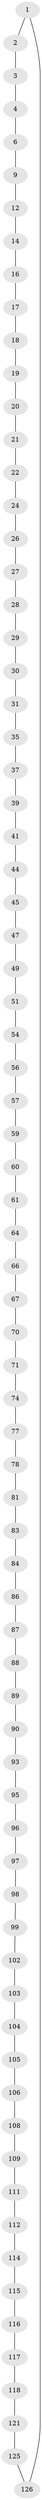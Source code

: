 // original degree distribution, {2: 1.0}
// Generated by graph-tools (version 1.1) at 2025/20/03/04/25 18:20:05]
// undirected, 76 vertices, 76 edges
graph export_dot {
graph [start="1"]
  node [color=gray90,style=filled];
  1;
  2;
  3;
  4 [super="+5"];
  6 [super="+7"];
  9 [super="+10"];
  12 [super="+13"];
  14 [super="+15"];
  16;
  17;
  18;
  19;
  20;
  21;
  22 [super="+23"];
  24 [super="+25"];
  26;
  27;
  28;
  29;
  30;
  31 [super="+32"];
  35 [super="+36"];
  37 [super="+38"];
  39 [super="+40"];
  41 [super="+42"];
  44;
  45 [super="+46"];
  47 [super="+48"];
  49 [super="+50"];
  51 [super="+52"];
  54 [super="+55"];
  56;
  57 [super="+58"];
  59;
  60;
  61 [super="+62"];
  64 [super="+65"];
  66;
  67 [super="+68"];
  70;
  71 [super="+72"];
  74 [super="+75"];
  77;
  78 [super="+79"];
  81 [super="+82"];
  83;
  84 [super="+85"];
  86;
  87;
  88;
  89;
  90 [super="+91"];
  93 [super="+94"];
  95;
  96;
  97;
  98;
  99 [super="+100"];
  102;
  103;
  104;
  105;
  106 [super="+107"];
  108;
  109 [super="+110"];
  111;
  112 [super="+113"];
  114;
  115;
  116;
  117;
  118 [super="+119"];
  121 [super="+122"];
  125;
  126 [super="+127"];
  1 -- 2;
  1 -- 126;
  2 -- 3;
  3 -- 4;
  4 -- 6;
  6 -- 9;
  9 -- 12;
  12 -- 14;
  14 -- 16;
  16 -- 17;
  17 -- 18;
  18 -- 19;
  19 -- 20;
  20 -- 21;
  21 -- 22;
  22 -- 24;
  24 -- 26;
  26 -- 27;
  27 -- 28;
  28 -- 29;
  29 -- 30;
  30 -- 31;
  31 -- 35;
  35 -- 37;
  37 -- 39;
  39 -- 41;
  41 -- 44;
  44 -- 45;
  45 -- 47;
  47 -- 49;
  49 -- 51;
  51 -- 54;
  54 -- 56;
  56 -- 57;
  57 -- 59;
  59 -- 60;
  60 -- 61;
  61 -- 64;
  64 -- 66;
  66 -- 67;
  67 -- 70;
  70 -- 71;
  71 -- 74;
  74 -- 77;
  77 -- 78;
  78 -- 81;
  81 -- 83;
  83 -- 84;
  84 -- 86;
  86 -- 87;
  87 -- 88;
  88 -- 89;
  89 -- 90;
  90 -- 93;
  93 -- 95;
  95 -- 96;
  96 -- 97;
  97 -- 98;
  98 -- 99;
  99 -- 102;
  102 -- 103;
  103 -- 104;
  104 -- 105;
  105 -- 106;
  106 -- 108;
  108 -- 109;
  109 -- 111;
  111 -- 112;
  112 -- 114;
  114 -- 115;
  115 -- 116;
  116 -- 117;
  117 -- 118;
  118 -- 121;
  121 -- 125;
  125 -- 126;
}
